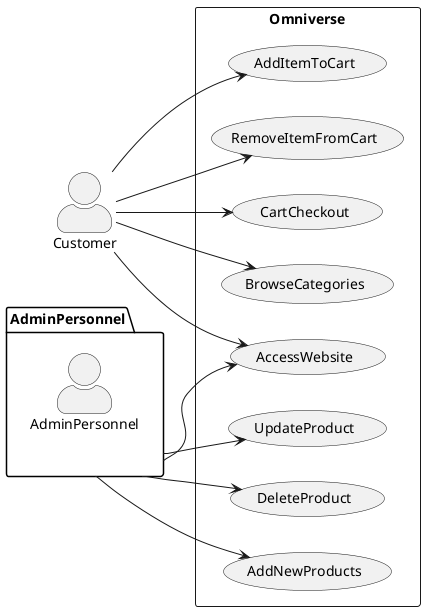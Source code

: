 @startuml Omniverse Usecase Diagram

skinparam actorStyle awesome

left to right direction

actor Customer
package AdminPersonnel {
    actor AdminPersonnel as m
}



rectangle Omniverse {
usecase AccessWebsite
usecase AddItemToCart
usecase RemoveItemFromCart
usecase CartCheckout
usecase BrowseCategories
usecase AddNewProducts
usecase UpdateProduct
usecase DeleteProduct

' rectangle AdminPersonnel {


Customer --> AccessWebsite
Customer --> AddItemToCart
Customer --> BrowseCategories
Customer --> RemoveItemFromCart
Customer --> CartCheckout
AdminPersonnel --> AccessWebsite
AdminPersonnel --> AddNewProducts
AdminPersonnel --> UpdateProduct
AdminPersonnel --> DeleteProduct

}
@enduml